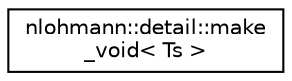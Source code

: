 digraph "Graphical Class Hierarchy"
{
 // INTERACTIVE_SVG=YES
  edge [fontname="Helvetica",fontsize="10",labelfontname="Helvetica",labelfontsize="10"];
  node [fontname="Helvetica",fontsize="10",shape=record];
  rankdir="LR";
  Node1 [label="nlohmann::detail::make\l_void\< Ts \>",height=0.2,width=0.4,color="black", fillcolor="white", style="filled",URL="$structnlohmann_1_1detail_1_1make__void.html"];
}

